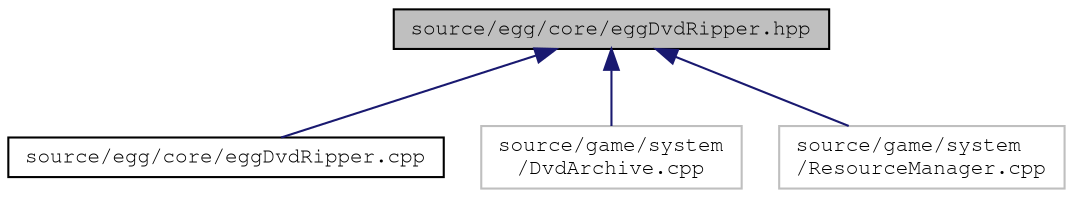 digraph "source/egg/core/eggDvdRipper.hpp"
{
 // LATEX_PDF_SIZE
  edge [fontname="FreeMono",fontsize="10",labelfontname="FreeMono",labelfontsize="10"];
  node [fontname="FreeMono",fontsize="10",shape=record];
  Node1 [label="source/egg/core/eggDvdRipper.hpp",height=0.2,width=0.4,color="black", fillcolor="grey75", style="filled", fontcolor="black",tooltip="Headers for the EGG DVD ripper."];
  Node1 -> Node2 [dir="back",color="midnightblue",fontsize="10",style="solid",fontname="FreeMono"];
  Node2 [label="source/egg/core/eggDvdRipper.cpp",height=0.2,width=0.4,color="black", fillcolor="white", style="filled",URL="$egg_dvd_ripper_8cpp.html",tooltip="Implementations for the EGG DVD ripper."];
  Node1 -> Node3 [dir="back",color="midnightblue",fontsize="10",style="solid",fontname="FreeMono"];
  Node3 [label="source/game/system\l/DvdArchive.cpp",height=0.2,width=0.4,color="grey75", fillcolor="white", style="filled",tooltip=" "];
  Node1 -> Node4 [dir="back",color="midnightblue",fontsize="10",style="solid",fontname="FreeMono"];
  Node4 [label="source/game/system\l/ResourceManager.cpp",height=0.2,width=0.4,color="grey75", fillcolor="white", style="filled",tooltip=" "];
}
